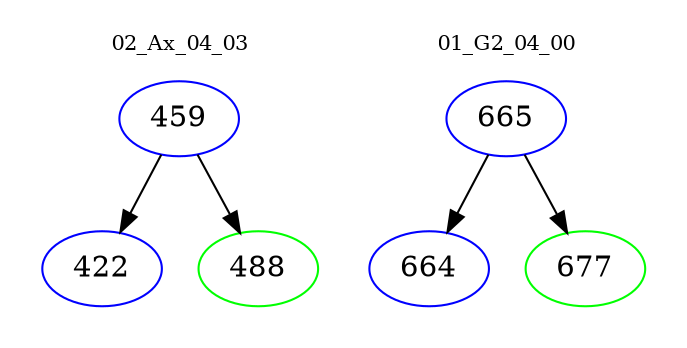 digraph{
subgraph cluster_0 {
color = white
label = "02_Ax_04_03";
fontsize=10;
T0_459 [label="459", color="blue"]
T0_459 -> T0_422 [color="black"]
T0_422 [label="422", color="blue"]
T0_459 -> T0_488 [color="black"]
T0_488 [label="488", color="green"]
}
subgraph cluster_1 {
color = white
label = "01_G2_04_00";
fontsize=10;
T1_665 [label="665", color="blue"]
T1_665 -> T1_664 [color="black"]
T1_664 [label="664", color="blue"]
T1_665 -> T1_677 [color="black"]
T1_677 [label="677", color="green"]
}
}
